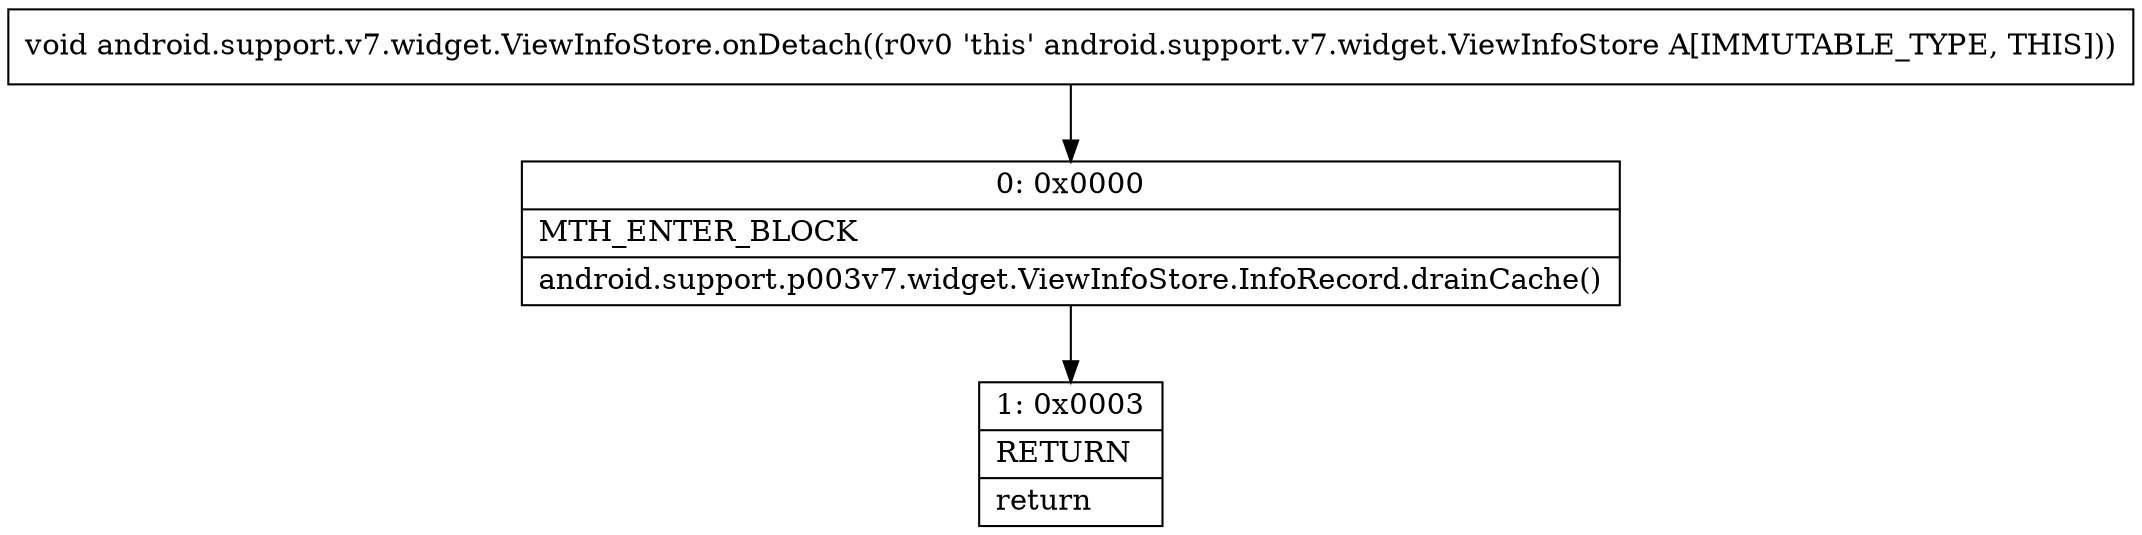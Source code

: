 digraph "CFG forandroid.support.v7.widget.ViewInfoStore.onDetach()V" {
Node_0 [shape=record,label="{0\:\ 0x0000|MTH_ENTER_BLOCK\l|android.support.p003v7.widget.ViewInfoStore.InfoRecord.drainCache()\l}"];
Node_1 [shape=record,label="{1\:\ 0x0003|RETURN\l|return\l}"];
MethodNode[shape=record,label="{void android.support.v7.widget.ViewInfoStore.onDetach((r0v0 'this' android.support.v7.widget.ViewInfoStore A[IMMUTABLE_TYPE, THIS])) }"];
MethodNode -> Node_0;
Node_0 -> Node_1;
}

